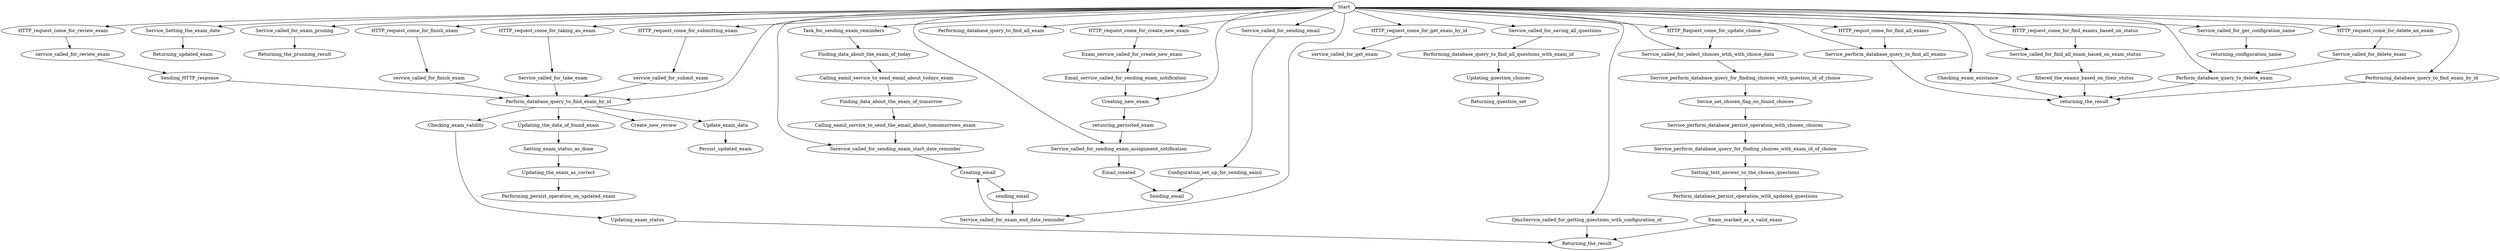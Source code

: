 strict digraph G {
Start -> Creating_new_exam -> retunring_persisted_exam;
Start -> Service_perform_database_query_to_find_all_exams -> returning_the_result;
Start -> Service_Setting_the_exam_date -> Returning_updated_exam;
Start -> Service_called_for_exam_pruning -> Returning_the_prunning_result;
Start -> Service_called_for_select_choices_wtih_with_choice_data -> Service_perform_database_query_for_finding_choices_with_question_id_of_choice -> Sevice_set_chosen_flag_on_found_choices -> Service_perform_database_persist_operation_with_chosen_choices -> Service_perform_database_query_for_finding_choices_with_exam_id_of_choice -> Setting_text_answer_to_the_chosen_questions -> Perform_database_persist_operation_with_updated_questions -> Exam_marked_as_a_valid_exam -> Returning_the_result;
Start -> Perform_database_query_to_find_exam_by_id -> Create_new_review;
Start -> Perform_database_query_to_find_exam_by_id -> Update_exam_data -> Persist_updated_exam;
Start -> Serevice_called_for_sending_exam_start_date_reminder -> Creating_email -> sending_email;
Start -> Perform_database_query_to_find_exam_by_id -> Checking_exam_validity -> Updating_exam_status -> Returning_the_result;
Start -> Checking_exam_existance -> returning_the_result;
Start -> HTTP_request_come_for_finish_exam -> service_called_for_finish_exam -> Perform_database_query_to_find_exam_by_id -> Updating_the_data_of_found_exam -> Setting_exam_status_as_done -> Updating_the_exam_as_correct -> Performing_persist_operation_on_updated_exam;
Start -> Service_called_for_sending_email -> Configuration_set_up_for_sending_eamil -> Sending_email;
Start -> Performing_database_query_to_find_all_exam;
Start -> HTTP_request_come_for_submitting_exam -> service_called_for_submit_exam -> Perform_database_query_to_find_exam_by_id -> Update_exam_data -> Persist_updated_exam;
Start -> HTTP_requst_come_for_find_all_exams -> Service_perform_database_query_to_find_all_exams -> returning_the_result;
Start -> QmsService_called_for_getting_questions_with_configuration_id -> Returning_the_result;
Start -> HTTP_request_come_for_review_exam -> service_called_for_review_exam -> Sending_HTTP_response -> Perform_database_query_to_find_exam_by_id -> Create_new_review;
Start -> Service_called_for_exam_end_date_reminder -> Creating_email -> sending_email;
Start -> HTTP_request_come_for_get_exam_by_id -> service_called_for_get_exam;
Start -> HTTP_Request_come_for_update_choice -> Service_called_for_select_choices_wtih_with_choice_data -> Service_perform_database_query_for_finding_choices_with_question_id_of_choice -> Sevice_set_chosen_flag_on_found_choices -> Service_perform_database_persist_operation_with_chosen_choices -> Service_perform_database_query_for_finding_choices_with_exam_id_of_choice -> Setting_text_answer_to_the_chosen_questions -> Perform_database_persist_operation_with_updated_questions -> Exam_marked_as_a_valid_exam -> Returning_the_result;
Start -> HTTP_request_come_for_taking_an_exam -> Service_called_for_take_exam -> Perform_database_query_to_find_exam_by_id -> Checking_exam_validity -> Updating_exam_status -> Returning_the_result;
Start -> Service_called_for_saving_all_questions -> Performing_database_query_to_find_all_questions_with_exam_id -> Updating_question_choices -> Returning_question_set;
Start -> Task_for_sending_exam_reminders -> Finding_data_about_the_exam_of_today -> Calling_eamil_service_to_send_email_about_todays_exam -> Finding_data_about_the_exam_of_tomorrow -> Calling_eamil_service_to_send_the_email_about_tomomorrows_exam -> Serevice_called_for_sending_exam_start_date_reminder -> Creating_email -> sending_email -> Service_called_for_exam_end_date_reminder -> Creating_email -> sending_email;
Start -> Service_called_for_sending_exam_assignment_notification -> Email_created -> Sending_email;
Start -> Perform_database_query_to_delete_exam -> returning_the_result;
Start -> HTTP_request_come_for_create_new_exam -> Exam_service_called_for_create_new_exam -> Email_service_called_for_sending_exam_notification -> Creating_new_exam -> retunring_persisted_exam -> Service_called_for_sending_exam_assignment_notification -> Email_created -> Sending_email;
Start -> Perform_database_query_to_find_exam_by_id -> Updating_the_data_of_found_exam -> Setting_exam_status_as_done -> Updating_the_exam_as_correct -> Performing_persist_operation_on_updated_exam;
Start -> Service_called_for_find_all_exam_based_on_exam_status -> filtered_the_exams_based_on_their_stutus -> returning_the_result;
Start -> Service_called_for_ger_configration_name -> returning_configuration_name;
Start -> Performing_database_query_to_find_exam_by_id -> returning_the_result;
Start -> HTTP_request_come_for_find_exams_based_on_status -> Service_called_for_find_all_exam_based_on_exam_status -> filtered_the_exams_based_on_their_stutus -> returning_the_result;
Start -> HTTP_request_come_for_delete_an_exam -> Service_called_for_delete_exam -> Perform_database_query_to_delete_exam -> returning_the_result;
}
